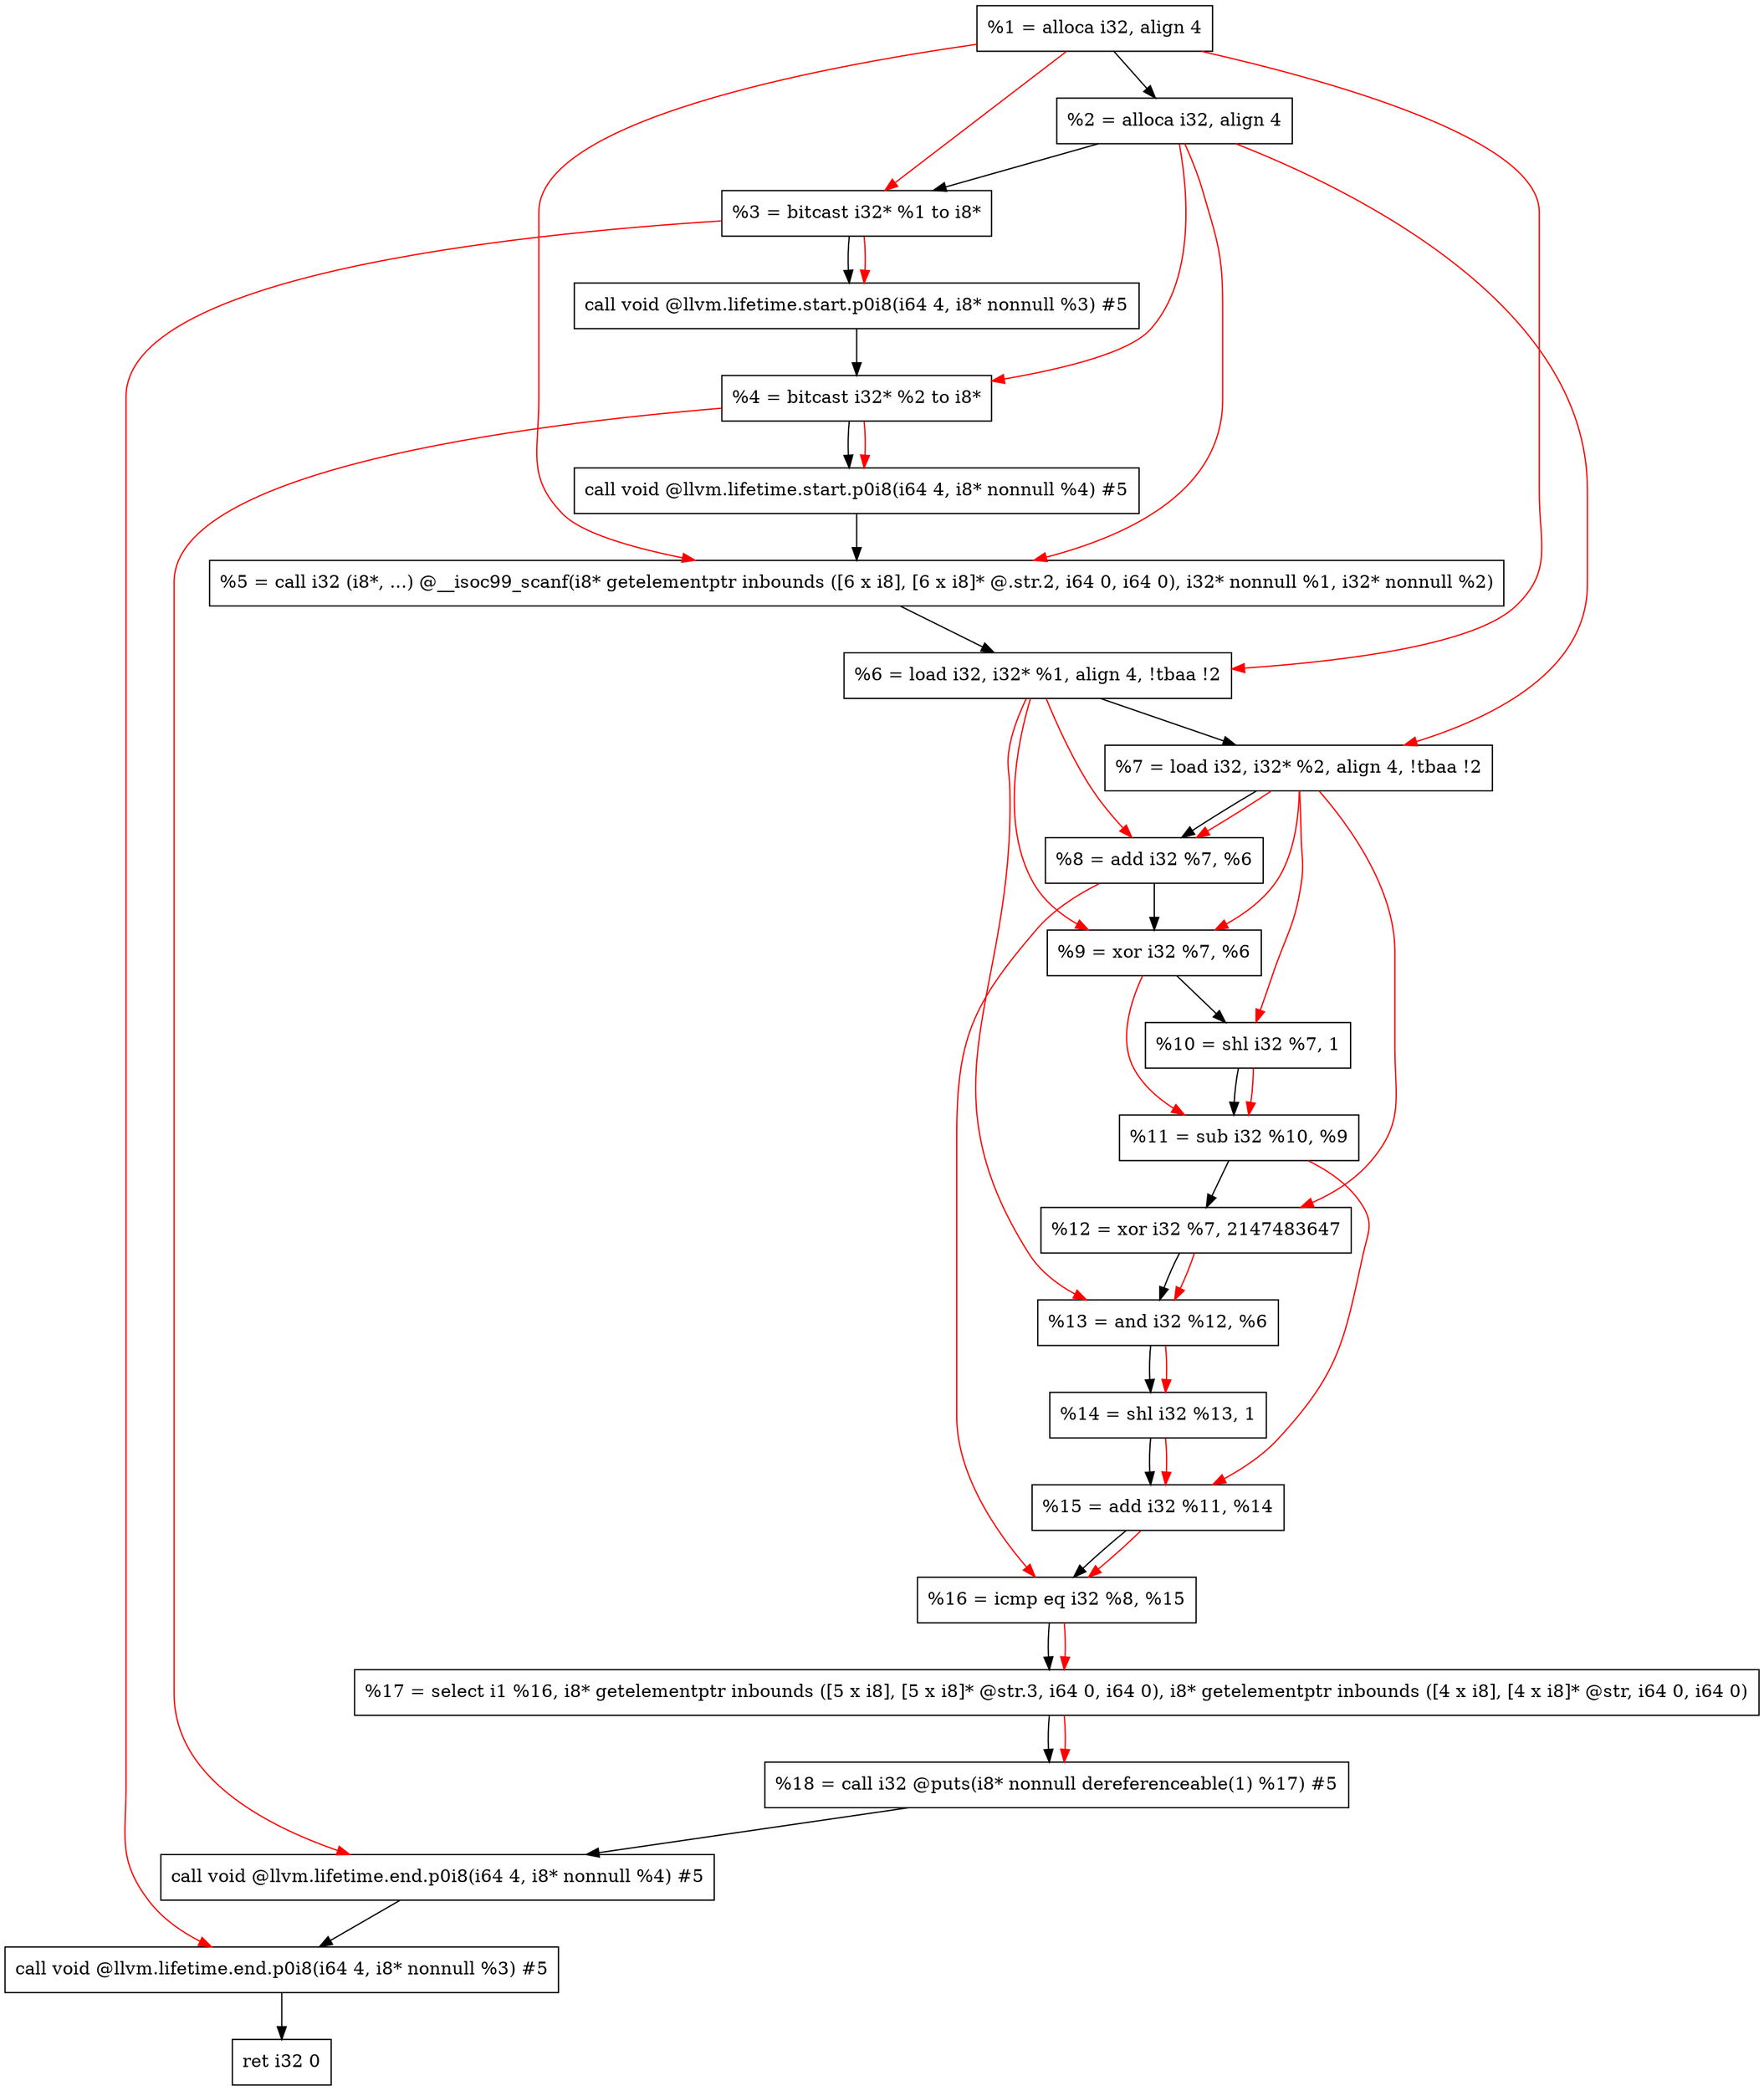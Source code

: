 digraph "DFG for'main' function" {
	Node0x1c2f348[shape=record, label="  %1 = alloca i32, align 4"];
	Node0x1c2f3c8[shape=record, label="  %2 = alloca i32, align 4"];
	Node0x1c2f458[shape=record, label="  %3 = bitcast i32* %1 to i8*"];
	Node0x1c2f8b8[shape=record, label="  call void @llvm.lifetime.start.p0i8(i64 4, i8* nonnull %3) #5"];
	Node0x1c2f998[shape=record, label="  %4 = bitcast i32* %2 to i8*"];
	Node0x1c2fab8[shape=record, label="  call void @llvm.lifetime.start.p0i8(i64 4, i8* nonnull %4) #5"];
	Node0x1c2fcf0[shape=record, label="  %5 = call i32 (i8*, ...) @__isoc99_scanf(i8* getelementptr inbounds ([6 x i8], [6 x i8]* @.str.2, i64 0, i64 0), i32* nonnull %1, i32* nonnull %2)"];
	Node0x1c2fda8[shape=record, label="  %6 = load i32, i32* %1, align 4, !tbaa !2"];
	Node0x1c30d18[shape=record, label="  %7 = load i32, i32* %2, align 4, !tbaa !2"];
	Node0x1c313a0[shape=record, label="  %8 = add i32 %7, %6"];
	Node0x1c31410[shape=record, label="  %9 = xor i32 %7, %6"];
	Node0x1c31480[shape=record, label="  %10 = shl i32 %7, 1"];
	Node0x1c314f0[shape=record, label="  %11 = sub i32 %10, %9"];
	Node0x1c31560[shape=record, label="  %12 = xor i32 %7, 2147483647"];
	Node0x1c315d0[shape=record, label="  %13 = and i32 %12, %6"];
	Node0x1c31640[shape=record, label="  %14 = shl i32 %13, 1"];
	Node0x1c316b0[shape=record, label="  %15 = add i32 %11, %14"];
	Node0x1c31720[shape=record, label="  %16 = icmp eq i32 %8, %15"];
	Node0x1bd09d8[shape=record, label="  %17 = select i1 %16, i8* getelementptr inbounds ([5 x i8], [5 x i8]* @str.3, i64 0, i64 0), i8* getelementptr inbounds ([4 x i8], [4 x i8]* @str, i64 0, i64 0)"];
	Node0x1c317b0[shape=record, label="  %18 = call i32 @puts(i8* nonnull dereferenceable(1) %17) #5"];
	Node0x1c31a08[shape=record, label="  call void @llvm.lifetime.end.p0i8(i64 4, i8* nonnull %4) #5"];
	Node0x1c31b68[shape=record, label="  call void @llvm.lifetime.end.p0i8(i64 4, i8* nonnull %3) #5"];
	Node0x1c31c28[shape=record, label="  ret i32 0"];
	Node0x1c2f348 -> Node0x1c2f3c8;
	Node0x1c2f3c8 -> Node0x1c2f458;
	Node0x1c2f458 -> Node0x1c2f8b8;
	Node0x1c2f8b8 -> Node0x1c2f998;
	Node0x1c2f998 -> Node0x1c2fab8;
	Node0x1c2fab8 -> Node0x1c2fcf0;
	Node0x1c2fcf0 -> Node0x1c2fda8;
	Node0x1c2fda8 -> Node0x1c30d18;
	Node0x1c30d18 -> Node0x1c313a0;
	Node0x1c313a0 -> Node0x1c31410;
	Node0x1c31410 -> Node0x1c31480;
	Node0x1c31480 -> Node0x1c314f0;
	Node0x1c314f0 -> Node0x1c31560;
	Node0x1c31560 -> Node0x1c315d0;
	Node0x1c315d0 -> Node0x1c31640;
	Node0x1c31640 -> Node0x1c316b0;
	Node0x1c316b0 -> Node0x1c31720;
	Node0x1c31720 -> Node0x1bd09d8;
	Node0x1bd09d8 -> Node0x1c317b0;
	Node0x1c317b0 -> Node0x1c31a08;
	Node0x1c31a08 -> Node0x1c31b68;
	Node0x1c31b68 -> Node0x1c31c28;
edge [color=red]
	Node0x1c2f348 -> Node0x1c2f458;
	Node0x1c2f458 -> Node0x1c2f8b8;
	Node0x1c2f3c8 -> Node0x1c2f998;
	Node0x1c2f998 -> Node0x1c2fab8;
	Node0x1c2f348 -> Node0x1c2fcf0;
	Node0x1c2f3c8 -> Node0x1c2fcf0;
	Node0x1c2f348 -> Node0x1c2fda8;
	Node0x1c2f3c8 -> Node0x1c30d18;
	Node0x1c30d18 -> Node0x1c313a0;
	Node0x1c2fda8 -> Node0x1c313a0;
	Node0x1c30d18 -> Node0x1c31410;
	Node0x1c2fda8 -> Node0x1c31410;
	Node0x1c30d18 -> Node0x1c31480;
	Node0x1c31480 -> Node0x1c314f0;
	Node0x1c31410 -> Node0x1c314f0;
	Node0x1c30d18 -> Node0x1c31560;
	Node0x1c31560 -> Node0x1c315d0;
	Node0x1c2fda8 -> Node0x1c315d0;
	Node0x1c315d0 -> Node0x1c31640;
	Node0x1c314f0 -> Node0x1c316b0;
	Node0x1c31640 -> Node0x1c316b0;
	Node0x1c313a0 -> Node0x1c31720;
	Node0x1c316b0 -> Node0x1c31720;
	Node0x1c31720 -> Node0x1bd09d8;
	Node0x1bd09d8 -> Node0x1c317b0;
	Node0x1c2f998 -> Node0x1c31a08;
	Node0x1c2f458 -> Node0x1c31b68;
}

